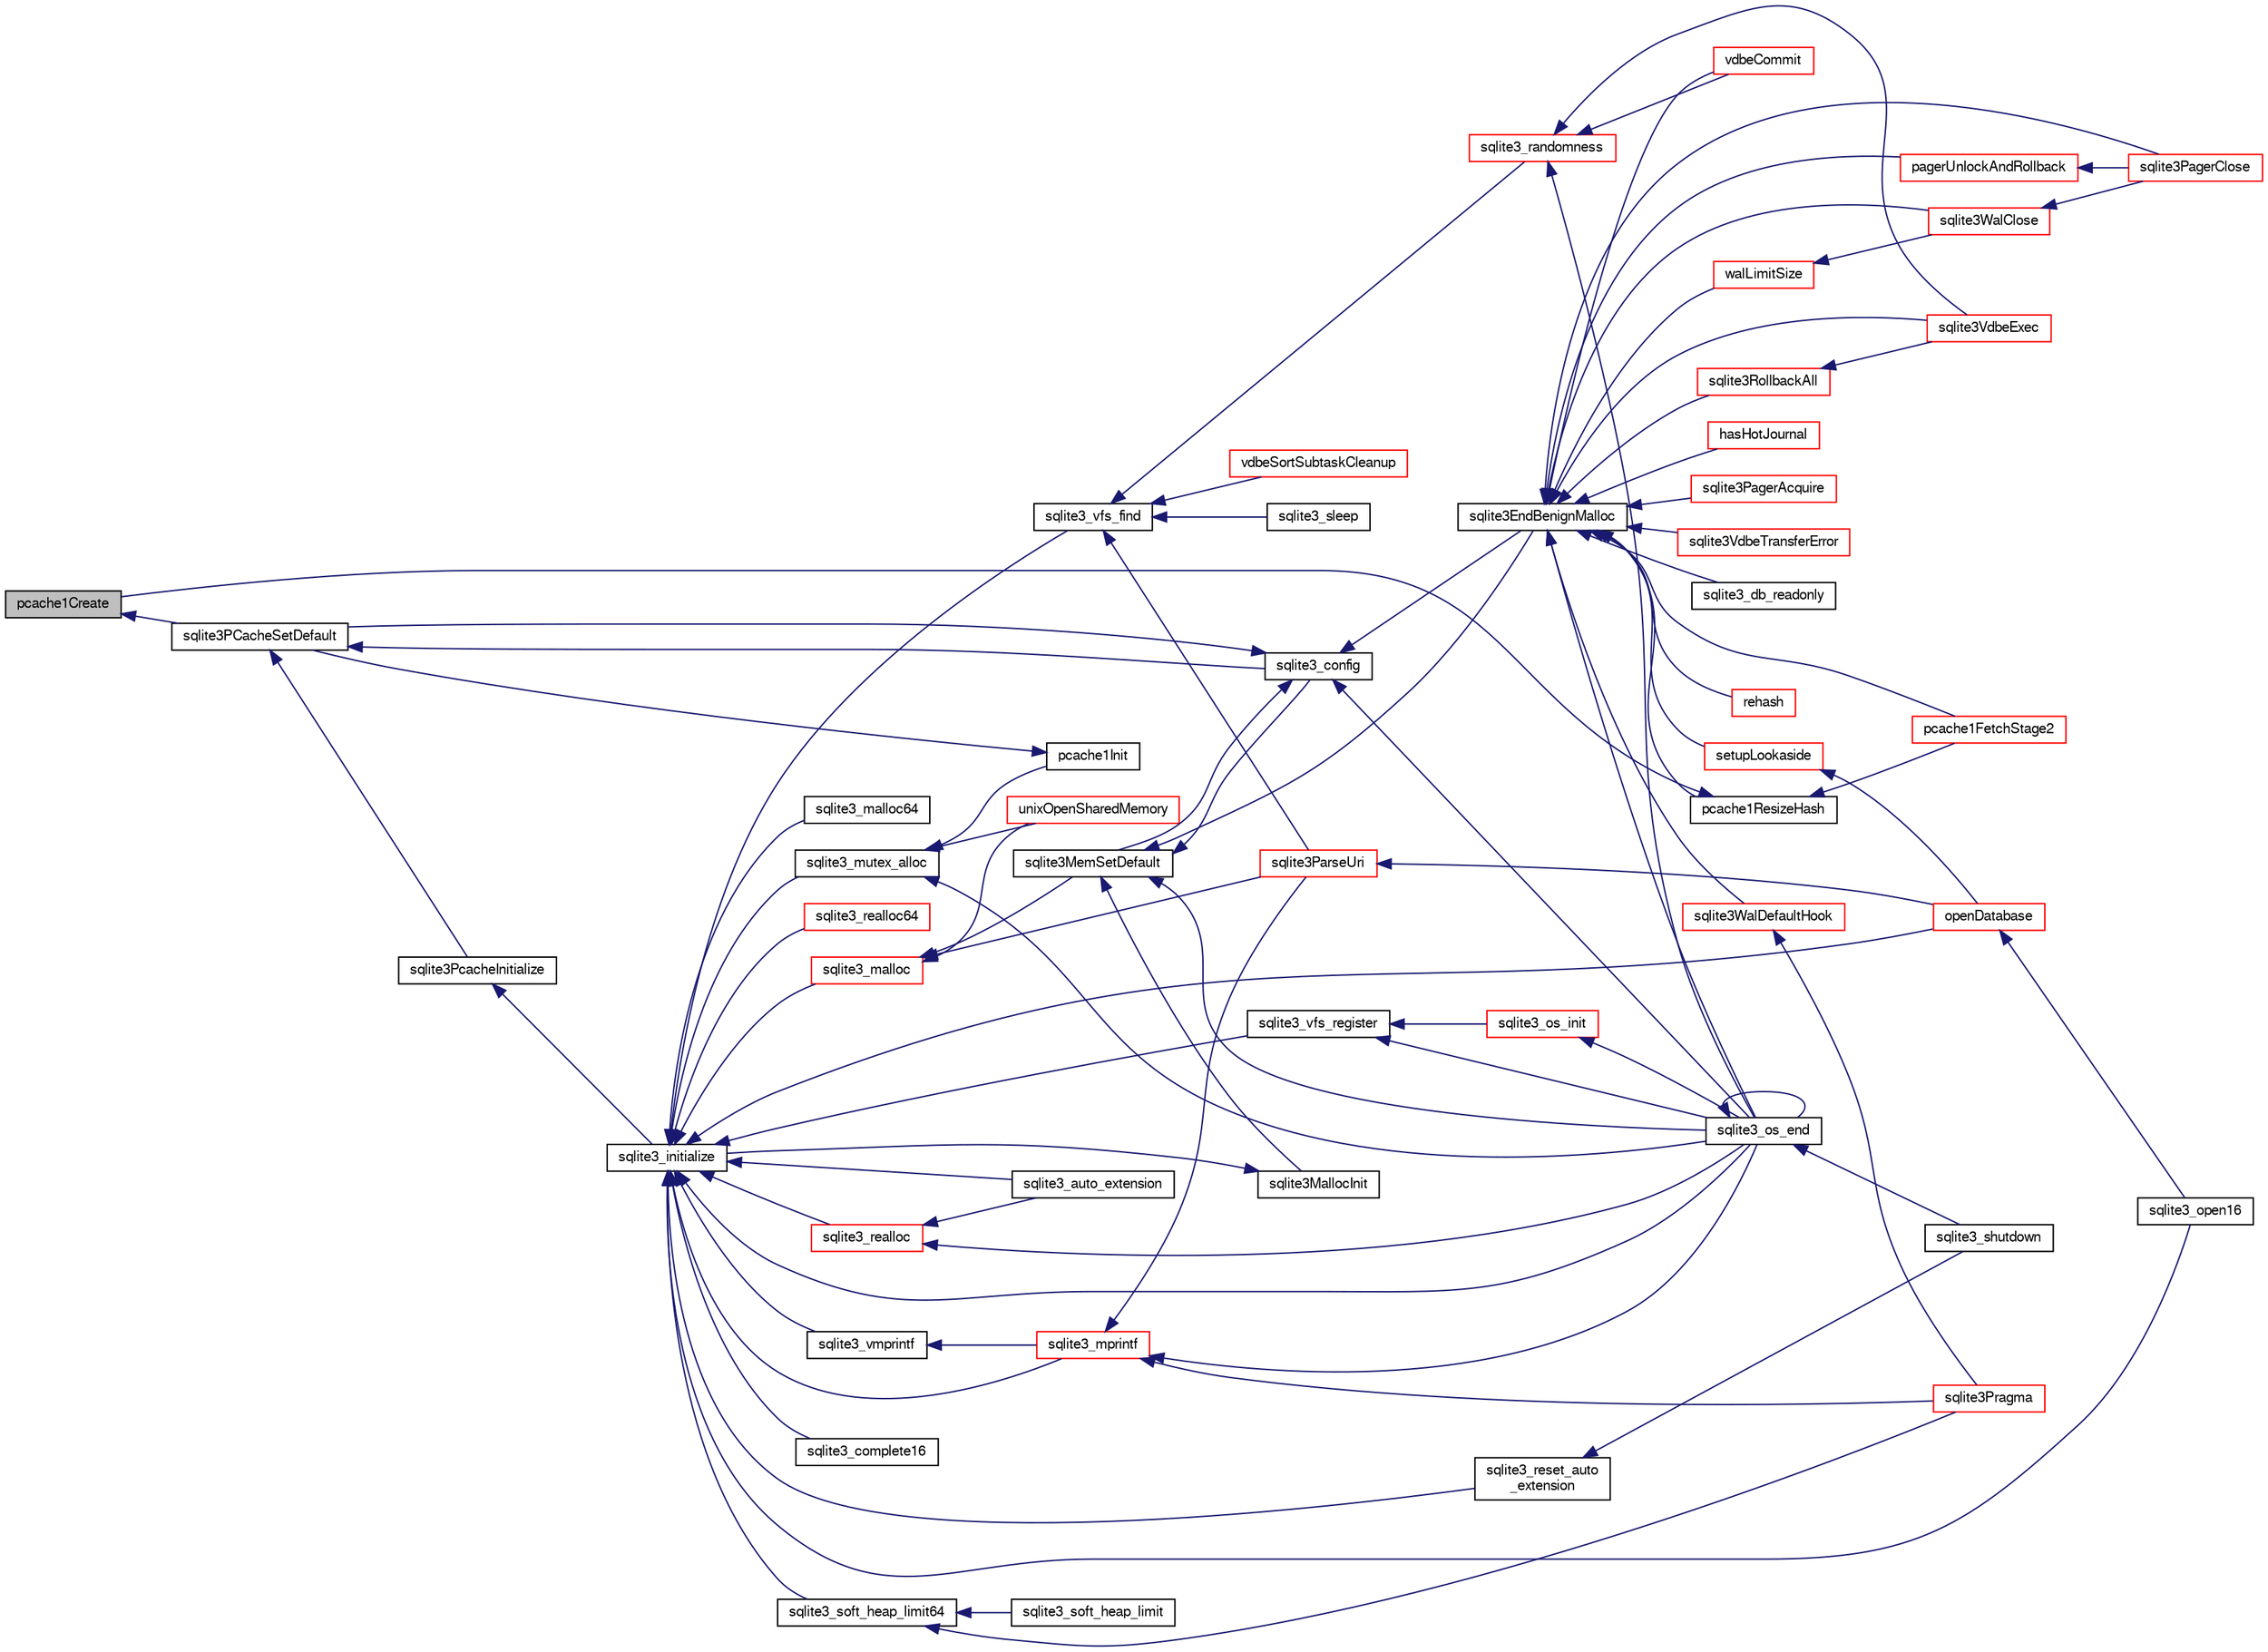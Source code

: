 digraph "pcache1Create"
{
  edge [fontname="FreeSans",fontsize="10",labelfontname="FreeSans",labelfontsize="10"];
  node [fontname="FreeSans",fontsize="10",shape=record];
  rankdir="LR";
  Node219487 [label="pcache1Create",height=0.2,width=0.4,color="black", fillcolor="grey75", style="filled", fontcolor="black"];
  Node219487 -> Node219488 [dir="back",color="midnightblue",fontsize="10",style="solid",fontname="FreeSans"];
  Node219488 [label="sqlite3PCacheSetDefault",height=0.2,width=0.4,color="black", fillcolor="white", style="filled",URL="$sqlite3_8c.html#a91974afe7709a742451438556ee0c70c"];
  Node219488 -> Node219489 [dir="back",color="midnightblue",fontsize="10",style="solid",fontname="FreeSans"];
  Node219489 [label="sqlite3PcacheInitialize",height=0.2,width=0.4,color="black", fillcolor="white", style="filled",URL="$sqlite3_8c.html#a2902c61ddc88bea002c4d69fe4052b1f"];
  Node219489 -> Node219490 [dir="back",color="midnightblue",fontsize="10",style="solid",fontname="FreeSans"];
  Node219490 [label="sqlite3_initialize",height=0.2,width=0.4,color="black", fillcolor="white", style="filled",URL="$sqlite3_8h.html#ab0c0ee2d5d4cf8b28e9572296a8861df"];
  Node219490 -> Node219491 [dir="back",color="midnightblue",fontsize="10",style="solid",fontname="FreeSans"];
  Node219491 [label="sqlite3_vfs_find",height=0.2,width=0.4,color="black", fillcolor="white", style="filled",URL="$sqlite3_8h.html#ac201a26de3dfa1d6deb8069eb8d95627"];
  Node219491 -> Node219492 [dir="back",color="midnightblue",fontsize="10",style="solid",fontname="FreeSans"];
  Node219492 [label="sqlite3_randomness",height=0.2,width=0.4,color="red", fillcolor="white", style="filled",URL="$sqlite3_8h.html#aa452ad88657d4606e137b09c4e9315c7"];
  Node219492 -> Node219497 [dir="back",color="midnightblue",fontsize="10",style="solid",fontname="FreeSans"];
  Node219497 [label="sqlite3_os_end",height=0.2,width=0.4,color="black", fillcolor="white", style="filled",URL="$sqlite3_8h.html#a2288c95881ecca13d994e42b6a958906"];
  Node219497 -> Node219497 [dir="back",color="midnightblue",fontsize="10",style="solid",fontname="FreeSans"];
  Node219497 -> Node219498 [dir="back",color="midnightblue",fontsize="10",style="solid",fontname="FreeSans"];
  Node219498 [label="sqlite3_shutdown",height=0.2,width=0.4,color="black", fillcolor="white", style="filled",URL="$sqlite3_8h.html#aeaf9947fe863ba3d3aca061475e3af2e"];
  Node219492 -> Node219775 [dir="back",color="midnightblue",fontsize="10",style="solid",fontname="FreeSans"];
  Node219775 [label="vdbeCommit",height=0.2,width=0.4,color="red", fillcolor="white", style="filled",URL="$sqlite3_8c.html#a5d7f1e0625451b987728f600cfe1b92d"];
  Node219492 -> Node219506 [dir="back",color="midnightblue",fontsize="10",style="solid",fontname="FreeSans"];
  Node219506 [label="sqlite3VdbeExec",height=0.2,width=0.4,color="red", fillcolor="white", style="filled",URL="$sqlite3_8c.html#a8ce40a614bdc56719c4d642b1e4dfb21"];
  Node219491 -> Node219896 [dir="back",color="midnightblue",fontsize="10",style="solid",fontname="FreeSans"];
  Node219896 [label="vdbeSortSubtaskCleanup",height=0.2,width=0.4,color="red", fillcolor="white", style="filled",URL="$sqlite3_8c.html#abc8ce4c3ef58cc10f5b27642aab32b30"];
  Node219491 -> Node219899 [dir="back",color="midnightblue",fontsize="10",style="solid",fontname="FreeSans"];
  Node219899 [label="sqlite3ParseUri",height=0.2,width=0.4,color="red", fillcolor="white", style="filled",URL="$sqlite3_8c.html#aaa912f29a67460d8b2186c97056e8767"];
  Node219899 -> Node219741 [dir="back",color="midnightblue",fontsize="10",style="solid",fontname="FreeSans"];
  Node219741 [label="openDatabase",height=0.2,width=0.4,color="red", fillcolor="white", style="filled",URL="$sqlite3_8c.html#a6a9c3bc3a64234e863413f41db473758"];
  Node219741 -> Node219744 [dir="back",color="midnightblue",fontsize="10",style="solid",fontname="FreeSans"];
  Node219744 [label="sqlite3_open16",height=0.2,width=0.4,color="black", fillcolor="white", style="filled",URL="$sqlite3_8h.html#adbc401bb96713f32e553db32f6f3ca33"];
  Node219491 -> Node219900 [dir="back",color="midnightblue",fontsize="10",style="solid",fontname="FreeSans"];
  Node219900 [label="sqlite3_sleep",height=0.2,width=0.4,color="black", fillcolor="white", style="filled",URL="$sqlite3_8h.html#ad0c133ddbbecb6433f3c6ebef8966efa"];
  Node219490 -> Node219901 [dir="back",color="midnightblue",fontsize="10",style="solid",fontname="FreeSans"];
  Node219901 [label="sqlite3_vfs_register",height=0.2,width=0.4,color="black", fillcolor="white", style="filled",URL="$sqlite3_8h.html#a7184b289ccd4c4c7200589137d88c4ae"];
  Node219901 -> Node219902 [dir="back",color="midnightblue",fontsize="10",style="solid",fontname="FreeSans"];
  Node219902 [label="sqlite3_os_init",height=0.2,width=0.4,color="red", fillcolor="white", style="filled",URL="$sqlite3_8h.html#acebc2290d00a32d3afe2361f2979038b"];
  Node219902 -> Node219497 [dir="back",color="midnightblue",fontsize="10",style="solid",fontname="FreeSans"];
  Node219901 -> Node219497 [dir="back",color="midnightblue",fontsize="10",style="solid",fontname="FreeSans"];
  Node219490 -> Node219904 [dir="back",color="midnightblue",fontsize="10",style="solid",fontname="FreeSans"];
  Node219904 [label="sqlite3_mutex_alloc",height=0.2,width=0.4,color="black", fillcolor="white", style="filled",URL="$sqlite3_8h.html#aa3f89418cd18e99596435c958b29b650"];
  Node219904 -> Node219905 [dir="back",color="midnightblue",fontsize="10",style="solid",fontname="FreeSans"];
  Node219905 [label="unixOpenSharedMemory",height=0.2,width=0.4,color="red", fillcolor="white", style="filled",URL="$sqlite3_8c.html#a30775afa2e08ca6ddc7853326afed7c7"];
  Node219904 -> Node219497 [dir="back",color="midnightblue",fontsize="10",style="solid",fontname="FreeSans"];
  Node219904 -> Node219907 [dir="back",color="midnightblue",fontsize="10",style="solid",fontname="FreeSans"];
  Node219907 [label="pcache1Init",height=0.2,width=0.4,color="black", fillcolor="white", style="filled",URL="$sqlite3_8c.html#a05e9c1daf3dd812db1d769b69b20e069"];
  Node219907 -> Node219488 [dir="back",color="midnightblue",fontsize="10",style="solid",fontname="FreeSans"];
  Node219490 -> Node219908 [dir="back",color="midnightblue",fontsize="10",style="solid",fontname="FreeSans"];
  Node219908 [label="sqlite3_soft_heap_limit64",height=0.2,width=0.4,color="black", fillcolor="white", style="filled",URL="$sqlite3_8h.html#ab37b3a4d1652e3acb2c43d1252e6b852"];
  Node219908 -> Node219909 [dir="back",color="midnightblue",fontsize="10",style="solid",fontname="FreeSans"];
  Node219909 [label="sqlite3_soft_heap_limit",height=0.2,width=0.4,color="black", fillcolor="white", style="filled",URL="$sqlite3_8h.html#a18c3472581de3072201723e798524fdc"];
  Node219908 -> Node219584 [dir="back",color="midnightblue",fontsize="10",style="solid",fontname="FreeSans"];
  Node219584 [label="sqlite3Pragma",height=0.2,width=0.4,color="red", fillcolor="white", style="filled",URL="$sqlite3_8c.html#a111391370f58f8e6a6eca51fd34d62ed"];
  Node219490 -> Node219910 [dir="back",color="midnightblue",fontsize="10",style="solid",fontname="FreeSans"];
  Node219910 [label="sqlite3_malloc",height=0.2,width=0.4,color="red", fillcolor="white", style="filled",URL="$sqlite3_8h.html#a510e31845345737f17d86ce0b2328356"];
  Node219910 -> Node219911 [dir="back",color="midnightblue",fontsize="10",style="solid",fontname="FreeSans"];
  Node219911 [label="sqlite3MemSetDefault",height=0.2,width=0.4,color="black", fillcolor="white", style="filled",URL="$sqlite3_8c.html#a162fbfd727e92c5f8f72625b5ff62549"];
  Node219911 -> Node219912 [dir="back",color="midnightblue",fontsize="10",style="solid",fontname="FreeSans"];
  Node219912 [label="sqlite3EndBenignMalloc",height=0.2,width=0.4,color="black", fillcolor="white", style="filled",URL="$sqlite3_8c.html#a4582127cc64d483dc66c7acf9d8d8fbb"];
  Node219912 -> Node219913 [dir="back",color="midnightblue",fontsize="10",style="solid",fontname="FreeSans"];
  Node219913 [label="rehash",height=0.2,width=0.4,color="red", fillcolor="white", style="filled",URL="$sqlite3_8c.html#a4851529638f6c7af16239ee6e2dcc628"];
  Node219912 -> Node219497 [dir="back",color="midnightblue",fontsize="10",style="solid",fontname="FreeSans"];
  Node219912 -> Node219962 [dir="back",color="midnightblue",fontsize="10",style="solid",fontname="FreeSans"];
  Node219962 [label="pcache1ResizeHash",height=0.2,width=0.4,color="black", fillcolor="white", style="filled",URL="$sqlite3_8c.html#a7795922581c79a689c6e954dad69c037"];
  Node219962 -> Node219487 [dir="back",color="midnightblue",fontsize="10",style="solid",fontname="FreeSans"];
  Node219962 -> Node219963 [dir="back",color="midnightblue",fontsize="10",style="solid",fontname="FreeSans"];
  Node219963 [label="pcache1FetchStage2",height=0.2,width=0.4,color="red", fillcolor="white", style="filled",URL="$sqlite3_8c.html#a30a4ee80ec88f9eb4ade1424d99585b5"];
  Node219912 -> Node219963 [dir="back",color="midnightblue",fontsize="10",style="solid",fontname="FreeSans"];
  Node219912 -> Node219846 [dir="back",color="midnightblue",fontsize="10",style="solid",fontname="FreeSans"];
  Node219846 [label="pagerUnlockAndRollback",height=0.2,width=0.4,color="red", fillcolor="white", style="filled",URL="$sqlite3_8c.html#a02d96b7bf62c3b13ba905d168914518c"];
  Node219846 -> Node219847 [dir="back",color="midnightblue",fontsize="10",style="solid",fontname="FreeSans"];
  Node219847 [label="sqlite3PagerClose",height=0.2,width=0.4,color="red", fillcolor="white", style="filled",URL="$sqlite3_8c.html#af94b1f96b60689fd09422cce2c85f53f"];
  Node219912 -> Node219847 [dir="back",color="midnightblue",fontsize="10",style="solid",fontname="FreeSans"];
  Node219912 -> Node219965 [dir="back",color="midnightblue",fontsize="10",style="solid",fontname="FreeSans"];
  Node219965 [label="hasHotJournal",height=0.2,width=0.4,color="red", fillcolor="white", style="filled",URL="$sqlite3_8c.html#a875dc699b7a0e8ab6ba19170e5096d5e"];
  Node219912 -> Node219849 [dir="back",color="midnightblue",fontsize="10",style="solid",fontname="FreeSans"];
  Node219849 [label="sqlite3PagerAcquire",height=0.2,width=0.4,color="red", fillcolor="white", style="filled",URL="$sqlite3_8c.html#a22a53daafd2bd778cda390312651f994"];
  Node219912 -> Node219966 [dir="back",color="midnightblue",fontsize="10",style="solid",fontname="FreeSans"];
  Node219966 [label="walLimitSize",height=0.2,width=0.4,color="red", fillcolor="white", style="filled",URL="$sqlite3_8c.html#a7d814227c8fb4a3441c42e9f2fdade3b"];
  Node219966 -> Node219967 [dir="back",color="midnightblue",fontsize="10",style="solid",fontname="FreeSans"];
  Node219967 [label="sqlite3WalClose",height=0.2,width=0.4,color="red", fillcolor="white", style="filled",URL="$sqlite3_8c.html#abfd7d36ec6ea41ecb2717dd4c6b0571e"];
  Node219967 -> Node219847 [dir="back",color="midnightblue",fontsize="10",style="solid",fontname="FreeSans"];
  Node219912 -> Node219967 [dir="back",color="midnightblue",fontsize="10",style="solid",fontname="FreeSans"];
  Node219912 -> Node219775 [dir="back",color="midnightblue",fontsize="10",style="solid",fontname="FreeSans"];
  Node219912 -> Node219969 [dir="back",color="midnightblue",fontsize="10",style="solid",fontname="FreeSans"];
  Node219969 [label="sqlite3VdbeTransferError",height=0.2,width=0.4,color="red", fillcolor="white", style="filled",URL="$sqlite3_8c.html#aaf4a567b51602bb6d7bb150e6c72de69"];
  Node219912 -> Node219506 [dir="back",color="midnightblue",fontsize="10",style="solid",fontname="FreeSans"];
  Node219912 -> Node219970 [dir="back",color="midnightblue",fontsize="10",style="solid",fontname="FreeSans"];
  Node219970 [label="setupLookaside",height=0.2,width=0.4,color="red", fillcolor="white", style="filled",URL="$sqlite3_8c.html#a83e30e8059c0e1a0537a569a91ce81e5"];
  Node219970 -> Node219741 [dir="back",color="midnightblue",fontsize="10",style="solid",fontname="FreeSans"];
  Node219912 -> Node219724 [dir="back",color="midnightblue",fontsize="10",style="solid",fontname="FreeSans"];
  Node219724 [label="sqlite3RollbackAll",height=0.2,width=0.4,color="red", fillcolor="white", style="filled",URL="$sqlite3_8c.html#ad902dd388d73208539f557962e3fe6bb"];
  Node219724 -> Node219506 [dir="back",color="midnightblue",fontsize="10",style="solid",fontname="FreeSans"];
  Node219912 -> Node219972 [dir="back",color="midnightblue",fontsize="10",style="solid",fontname="FreeSans"];
  Node219972 [label="sqlite3WalDefaultHook",height=0.2,width=0.4,color="red", fillcolor="white", style="filled",URL="$sqlite3_8c.html#a4a9ed7c3fcab46b3d82eb79ede8c4f77"];
  Node219972 -> Node219584 [dir="back",color="midnightblue",fontsize="10",style="solid",fontname="FreeSans"];
  Node219912 -> Node219974 [dir="back",color="midnightblue",fontsize="10",style="solid",fontname="FreeSans"];
  Node219974 [label="sqlite3_db_readonly",height=0.2,width=0.4,color="black", fillcolor="white", style="filled",URL="$sqlite3_8h.html#a96c378e7022e7a8a375e23f7fc662cdd"];
  Node219911 -> Node219975 [dir="back",color="midnightblue",fontsize="10",style="solid",fontname="FreeSans"];
  Node219975 [label="sqlite3MallocInit",height=0.2,width=0.4,color="black", fillcolor="white", style="filled",URL="$sqlite3_8c.html#a9e06f9e7cad0d83ce80ab493c9533552"];
  Node219975 -> Node219490 [dir="back",color="midnightblue",fontsize="10",style="solid",fontname="FreeSans"];
  Node219911 -> Node219497 [dir="back",color="midnightblue",fontsize="10",style="solid",fontname="FreeSans"];
  Node219911 -> Node219976 [dir="back",color="midnightblue",fontsize="10",style="solid",fontname="FreeSans"];
  Node219976 [label="sqlite3_config",height=0.2,width=0.4,color="black", fillcolor="white", style="filled",URL="$sqlite3_8h.html#a74ad420b6f26bc06a04ff6ecec8a8c91"];
  Node219976 -> Node219912 [dir="back",color="midnightblue",fontsize="10",style="solid",fontname="FreeSans"];
  Node219976 -> Node219911 [dir="back",color="midnightblue",fontsize="10",style="solid",fontname="FreeSans"];
  Node219976 -> Node219497 [dir="back",color="midnightblue",fontsize="10",style="solid",fontname="FreeSans"];
  Node219976 -> Node219488 [dir="back",color="midnightblue",fontsize="10",style="solid",fontname="FreeSans"];
  Node219910 -> Node219905 [dir="back",color="midnightblue",fontsize="10",style="solid",fontname="FreeSans"];
  Node219910 -> Node219899 [dir="back",color="midnightblue",fontsize="10",style="solid",fontname="FreeSans"];
  Node219490 -> Node220244 [dir="back",color="midnightblue",fontsize="10",style="solid",fontname="FreeSans"];
  Node220244 [label="sqlite3_malloc64",height=0.2,width=0.4,color="black", fillcolor="white", style="filled",URL="$sqlite3_8h.html#a12b7ee85e539ea28c130c5c75b96a82a"];
  Node219490 -> Node220245 [dir="back",color="midnightblue",fontsize="10",style="solid",fontname="FreeSans"];
  Node220245 [label="sqlite3_realloc",height=0.2,width=0.4,color="red", fillcolor="white", style="filled",URL="$sqlite3_8h.html#a627f0eeface58024ef47403d8cc76b35"];
  Node220245 -> Node219497 [dir="back",color="midnightblue",fontsize="10",style="solid",fontname="FreeSans"];
  Node220245 -> Node220261 [dir="back",color="midnightblue",fontsize="10",style="solid",fontname="FreeSans"];
  Node220261 [label="sqlite3_auto_extension",height=0.2,width=0.4,color="black", fillcolor="white", style="filled",URL="$sqlite3_8h.html#a85a95b45e94f6bcd52aa39b6acdb36d7"];
  Node219490 -> Node220263 [dir="back",color="midnightblue",fontsize="10",style="solid",fontname="FreeSans"];
  Node220263 [label="sqlite3_realloc64",height=0.2,width=0.4,color="red", fillcolor="white", style="filled",URL="$sqlite3_8h.html#afe88c85e9f864a3fd92941cad197245d"];
  Node219490 -> Node220051 [dir="back",color="midnightblue",fontsize="10",style="solid",fontname="FreeSans"];
  Node220051 [label="sqlite3_vmprintf",height=0.2,width=0.4,color="black", fillcolor="white", style="filled",URL="$sqlite3_8h.html#ac240de67ddf003828f16a6d9dd3fa3ca"];
  Node220051 -> Node220052 [dir="back",color="midnightblue",fontsize="10",style="solid",fontname="FreeSans"];
  Node220052 [label="sqlite3_mprintf",height=0.2,width=0.4,color="red", fillcolor="white", style="filled",URL="$sqlite3_8h.html#a9533933e57f7ccbb48c32041ce3a8862"];
  Node220052 -> Node219497 [dir="back",color="midnightblue",fontsize="10",style="solid",fontname="FreeSans"];
  Node220052 -> Node219584 [dir="back",color="midnightblue",fontsize="10",style="solid",fontname="FreeSans"];
  Node220052 -> Node219899 [dir="back",color="midnightblue",fontsize="10",style="solid",fontname="FreeSans"];
  Node219490 -> Node220052 [dir="back",color="midnightblue",fontsize="10",style="solid",fontname="FreeSans"];
  Node219490 -> Node219497 [dir="back",color="midnightblue",fontsize="10",style="solid",fontname="FreeSans"];
  Node219490 -> Node220261 [dir="back",color="midnightblue",fontsize="10",style="solid",fontname="FreeSans"];
  Node219490 -> Node220363 [dir="back",color="midnightblue",fontsize="10",style="solid",fontname="FreeSans"];
  Node220363 [label="sqlite3_reset_auto\l_extension",height=0.2,width=0.4,color="black", fillcolor="white", style="filled",URL="$sqlite3_8h.html#ac33f4064ae6690cada7bdc89e8153ffc"];
  Node220363 -> Node219498 [dir="back",color="midnightblue",fontsize="10",style="solid",fontname="FreeSans"];
  Node219490 -> Node220228 [dir="back",color="midnightblue",fontsize="10",style="solid",fontname="FreeSans"];
  Node220228 [label="sqlite3_complete16",height=0.2,width=0.4,color="black", fillcolor="white", style="filled",URL="$sqlite3_8h.html#a3260341c2ef82787acca48414a1d03a1"];
  Node219490 -> Node219741 [dir="back",color="midnightblue",fontsize="10",style="solid",fontname="FreeSans"];
  Node219490 -> Node219744 [dir="back",color="midnightblue",fontsize="10",style="solid",fontname="FreeSans"];
  Node219488 -> Node219976 [dir="back",color="midnightblue",fontsize="10",style="solid",fontname="FreeSans"];
}
